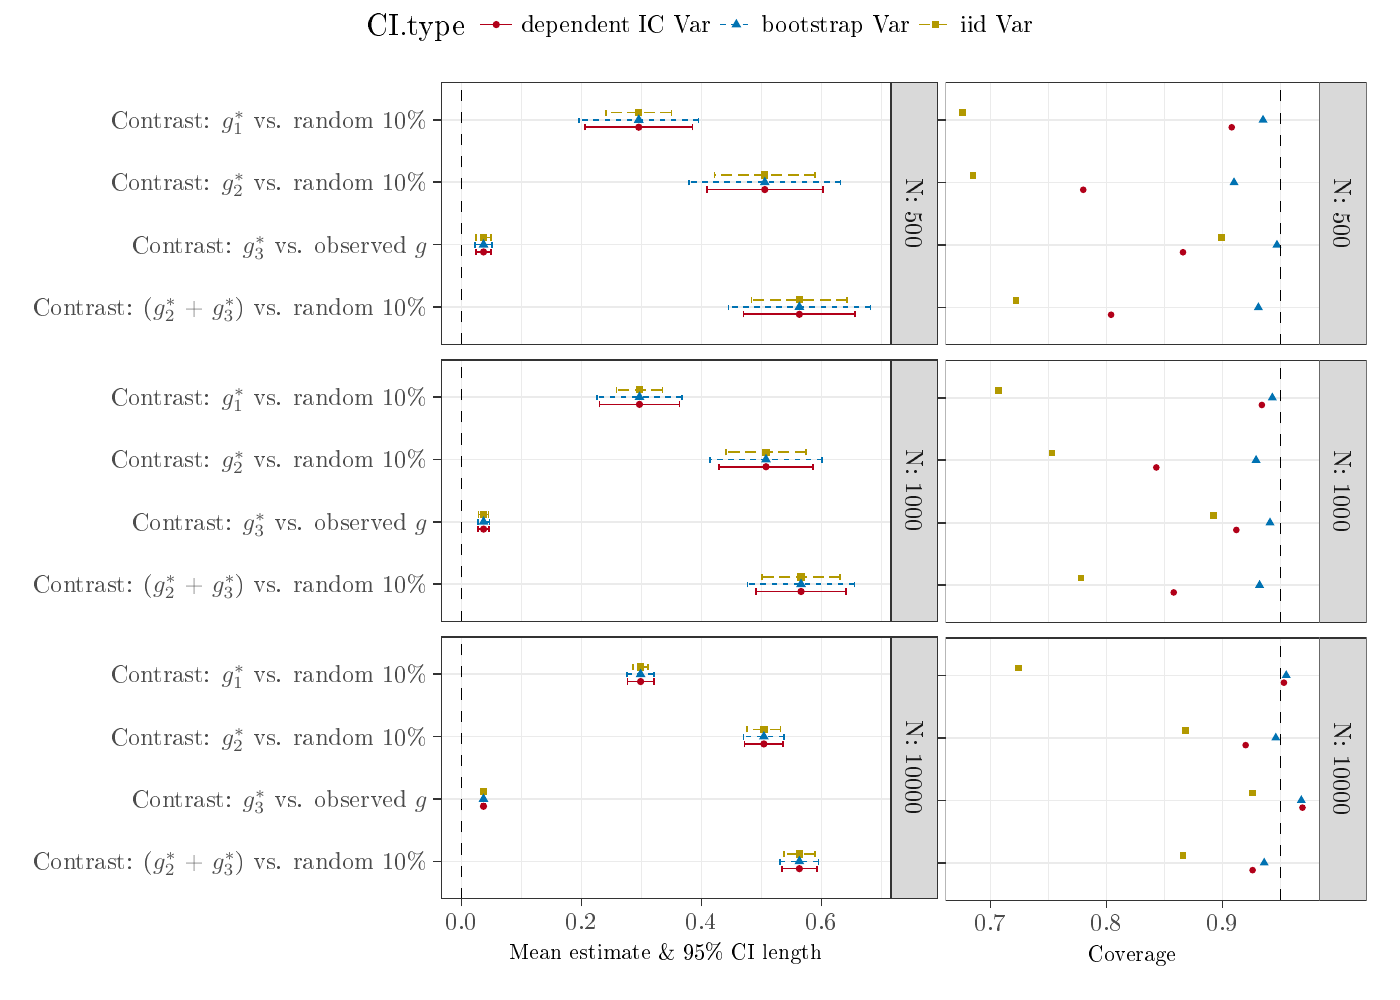 % Created by tikzDevice version 0.10.1 on 2017-02-12 16:05:39
% !TEX encoding = UTF-8 Unicode
\documentclass[english]{article}
\nonstopmode

\usepackage{tikz}

\usepackage[active,tightpage,psfixbb]{preview}

\PreviewEnvironment{pgfpicture}

\setlength\PreviewBorder{0pt}

\newcommand{\SweaveOpts}[1]{}  % do not interfere with LaTeX
\newcommand{\SweaveInput}[1]{} % because they are not real TeX commands
\newcommand{\Sexpr}[1]{}       % will only be parsed by R

 % \documentclass[a4paper]{article}
\usepackage[T1]{fontenc}
\usepackage[latin9]{inputenc} % \usepackage[utf8]{inputenc}
\usepackage{geometry}
% \geometry{verbose,tmargin=2cm,bmargin=2cm,lmargin=3cm,rmargin=3cm}
\usepackage{amsthm, amsmath,amssymb} % ,amsfonts
\usepackage{setspace}
\usepackage{esint}
\usepackage[authoryear]{natbib}
\onehalfspacing

\makeatletter
\usepackage{authblk}
\usepackage[multiple]{footmisc}
\usepackage{pdflscape}
\usepackage{booktabs}

% \usepackage{jheppub}
%%\usepackage[round]{natbib}
\usepackage[colorlinks=true,urlcolor=blue]{hyperref}
\usepackage{graphicx}
\usepackage{pdflscape}
\usepackage{color}
\usepackage{float}

\definecolor{blue}{rgb}{.2,.2,.7}
\definecolor{red}{rgb}{.7,.2,.2}
\definecolor{green}{rgb}{0,.6,.3}
\definecolor{gray}{rgb}{0.45,0.45,0.45}
\newcommand{\btext}[1]{\textcolor{blue}{#1}}
\newcommand{\rtext}[1]{\textcolor{red}{#1}}
\newcommand{\gtext}[1]{\textcolor{green}{#1}}
\newcommand{\wtext}[1]{\textcolor{white}{#1}}
\newcommand{\old}[1]{\textcolor{gray}{#1}}
\definecolor{gray90}{RGB}{229,229,229}
\definecolor{gray77}{RGB}{196,196,196}
\definecolor{gray60}{RGB}{153,153,153}

\renewcommand{\thefootnote}{\alph{footnote}}
%%\newcommand{\acronym}[1]{\textsc{#1}}
%%\newcommand{\class}[1]{\mbox{\textsf{#1}}}
\newcommand{\code}[1]{\mbox{\texttt{#1}}}
\newcommand{\pkg}[1]{{\normalfont\fontseries{b}\selectfont #1}}
\newcommand{\proglang}[1]{\textsf{#1}}

\newcommand\XOR{\mathbin{\char`\^}}
\newcommand\independent{\protect\mathpalette{\protect\independenT}{\perp}}
\def\independenT#1#2{\mathrel{\rlap{$#1#2$}\mkern2mu{#1#2}}}

\theoremstyle{plain}
\newtheorem*{thm*}{\protect\theoremname}
\theoremstyle{plain}
\newtheorem*{lem*}{\protect\lemmaname}

\makeatother
\usepackage{babel}
\providecommand{\lemmaname}{Lemma}
\providecommand{\theoremname}{Theorem}


%\VignetteEngine{knitr::knitr}
%\VignetteIndexEntry{Introduction}



\begin{document}

\begin{tikzpicture}[x=1pt,y=1pt]
\definecolor{fillColor}{RGB}{255,255,255}
\path[use as bounding box,fill=fillColor,fill opacity=0.00] (0,0) rectangle (505.89,361.35);
\begin{scope}
\path[clip] (  0.00,  0.00) rectangle (505.89,361.35);
\definecolor{fillColor}{RGB}{255,255,255}

\path[fill=fillColor] (126.74,339.55) rectangle (379.15,365.38);
\end{scope}
\begin{scope}
\path[clip] (  0.00,  0.00) rectangle (505.89,361.35);
\definecolor{drawColor}{RGB}{0,0,0}

\node[text=drawColor,anchor=base west,inner sep=0pt, outer sep=0pt, scale=  1.10] at (132.43,348.68) {CI.type};
\end{scope}
\begin{scope}
\path[clip] (  0.00,  0.00) rectangle (505.89,361.35);
\definecolor{fillColor}{RGB}{255,255,255}

\path[fill=fillColor] (172.09,345.24) rectangle (186.54,359.69);
\end{scope}
\begin{scope}
\path[clip] (  0.00,  0.00) rectangle (505.89,361.35);
\definecolor{fillColor}{RGB}{178,0,25}

\path[fill=fillColor] (179.32,352.46) circle (  1.32);
\end{scope}
\begin{scope}
\path[clip] (  0.00,  0.00) rectangle (505.89,361.35);
\definecolor{drawColor}{RGB}{178,0,25}

\path[draw=drawColor,line width= 0.6pt,line join=round] (173.53,352.46) -- (185.10,352.46);
\end{scope}
\begin{scope}
\path[clip] (  0.00,  0.00) rectangle (505.89,361.35);
\definecolor{fillColor}{RGB}{255,255,255}

\path[fill=fillColor] (258.85,345.24) rectangle (273.31,359.69);
\end{scope}
\begin{scope}
\path[clip] (  0.00,  0.00) rectangle (505.89,361.35);
\definecolor{fillColor}{RGB}{0,114,178}

\path[fill=fillColor] (266.08,354.52) --
	(267.86,351.44) --
	(264.30,351.44) --
	cycle;
\end{scope}
\begin{scope}
\path[clip] (  0.00,  0.00) rectangle (505.89,361.35);
\definecolor{drawColor}{RGB}{0,114,178}

\path[draw=drawColor,line width= 0.6pt,dash pattern=on 2pt off 2pt ,line join=round] (260.30,352.46) -- (271.86,352.46);
\end{scope}
\begin{scope}
\path[clip] (  0.00,  0.00) rectangle (505.89,361.35);
\definecolor{fillColor}{RGB}{255,255,255}

\path[fill=fillColor] (330.78,345.24) rectangle (345.24,359.69);
\end{scope}
\begin{scope}
\path[clip] (  0.00,  0.00) rectangle (505.89,361.35);
\definecolor{fillColor}{RGB}{178,153,0}

\path[fill=fillColor] (336.69,351.14) --
	(339.33,351.14) --
	(339.33,353.78) --
	(336.69,353.78) --
	cycle;
\end{scope}
\begin{scope}
\path[clip] (  0.00,  0.00) rectangle (505.89,361.35);
\definecolor{drawColor}{RGB}{178,153,0}

\path[draw=drawColor,line width= 0.6pt,dash pattern=on 4pt off 2pt ,line join=round] (332.23,352.46) -- (343.79,352.46);
\end{scope}
\begin{scope}
\path[clip] (  0.00,  0.00) rectangle (505.89,361.35);
\definecolor{drawColor}{RGB}{0,0,0}

\node[text=drawColor,anchor=base west,inner sep=0pt, outer sep=0pt, scale=  0.88] at (188.35,349.43) {dependent IC Var};
\end{scope}
\begin{scope}
\path[clip] (  0.00,  0.00) rectangle (505.89,361.35);
\definecolor{drawColor}{RGB}{0,0,0}

\node[text=drawColor,anchor=base west,inner sep=0pt, outer sep=0pt, scale=  0.88] at (275.11,349.43) {bootstrap Var};
\end{scope}
\begin{scope}
\path[clip] (  0.00,  0.00) rectangle (505.89,361.35);
\definecolor{drawColor}{RGB}{0,0,0}

\node[text=drawColor,anchor=base west,inner sep=0pt, outer sep=0pt, scale=  0.88] at (347.04,349.43) {iid Var};
\end{scope}
\begin{scope}
\path[clip] (  0.00,  0.00) rectangle (338.95,343.58);
\definecolor{drawColor}{RGB}{255,255,255}
\definecolor{fillColor}{RGB}{255,255,255}

\path[draw=drawColor,line width= 0.6pt,line join=round,line cap=round,fill=fillColor] (  0.00,  0.00) rectangle (338.95,343.58);
\end{scope}
\begin{scope}
\path[clip] (159.38,236.88) rectangle (321.89,331.53);
\definecolor{fillColor}{RGB}{255,255,255}

\path[fill=fillColor] (159.38,236.88) rectangle (321.89,331.53);
\definecolor{drawColor}{gray}{0.92}

\path[draw=drawColor,line width= 0.3pt,line join=round] (188.45,236.88) --
	(188.45,331.53);

\path[draw=drawColor,line width= 0.3pt,line join=round] (231.81,236.88) --
	(231.81,331.53);

\path[draw=drawColor,line width= 0.3pt,line join=round] (275.17,236.88) --
	(275.17,331.53);

\path[draw=drawColor,line width= 0.3pt,line join=round] (318.53,236.88) --
	(318.53,331.53);

\path[draw=drawColor,line width= 0.6pt,line join=round] (159.38,250.40) --
	(321.89,250.40);

\path[draw=drawColor,line width= 0.6pt,line join=round] (159.38,272.94) --
	(321.89,272.94);

\path[draw=drawColor,line width= 0.6pt,line join=round] (159.38,295.47) --
	(321.89,295.47);

\path[draw=drawColor,line width= 0.6pt,line join=round] (159.38,318.01) --
	(321.89,318.01);

\path[draw=drawColor,line width= 0.6pt,line join=round] (166.77,236.88) --
	(166.77,331.53);

\path[draw=drawColor,line width= 0.6pt,line join=round] (210.13,236.88) --
	(210.13,331.53);

\path[draw=drawColor,line width= 0.6pt,line join=round] (253.49,236.88) --
	(253.49,331.53);

\path[draw=drawColor,line width= 0.6pt,line join=round] (296.85,236.88) --
	(296.85,331.53);
\definecolor{fillColor}{RGB}{178,153,0}

\path[fill=fillColor] (287.53,251.71) --
	(290.16,251.71) --
	(290.16,254.35) --
	(287.53,254.35) --
	cycle;
\definecolor{fillColor}{RGB}{0,114,178}

\path[fill=fillColor] (288.85,252.45) --
	(290.62,249.37) --
	(287.07,249.37) --
	cycle;
\definecolor{fillColor}{RGB}{178,0,25}

\path[fill=fillColor] (288.85,247.77) circle (  1.32);
\definecolor{fillColor}{RGB}{178,153,0}

\path[fill=fillColor] (173.41,274.25) --
	(176.05,274.25) --
	(176.05,276.89) --
	(173.41,276.89) --
	cycle;
\definecolor{fillColor}{RGB}{0,114,178}

\path[fill=fillColor] (174.73,274.99) --
	(176.51,271.91) --
	(172.95,271.91) --
	cycle;
\definecolor{fillColor}{RGB}{178,0,25}

\path[fill=fillColor] (174.73,270.31) circle (  1.32);
\definecolor{fillColor}{RGB}{178,153,0}

\path[fill=fillColor] (275.04,296.78) --
	(277.67,296.78) --
	(277.67,299.42) --
	(275.04,299.42) --
	cycle;
\definecolor{fillColor}{RGB}{0,114,178}

\path[fill=fillColor] (276.35,297.53) --
	(278.13,294.45) --
	(274.58,294.45) --
	cycle;
\definecolor{fillColor}{RGB}{178,0,25}

\path[fill=fillColor] (276.35,292.84) circle (  1.32);
\definecolor{fillColor}{RGB}{178,153,0}

\path[fill=fillColor] (229.48,319.32) --
	(232.12,319.32) --
	(232.12,321.96) --
	(229.48,321.96) --
	cycle;
\definecolor{fillColor}{RGB}{0,114,178}

\path[fill=fillColor] (230.80,320.06) --
	(232.58,316.99) --
	(229.02,316.99) --
	cycle;
\definecolor{fillColor}{RGB}{178,0,25}

\path[fill=fillColor] (230.80,315.38) circle (  1.32);
\definecolor{drawColor}{RGB}{178,153,0}

\path[draw=drawColor,line width= 0.6pt,dash pattern=on 4pt off 2pt ,line join=round] (306.13,251.90) --
	(306.13,254.16);

\path[draw=drawColor,line width= 0.6pt,dash pattern=on 4pt off 2pt ,line join=round] (306.13,253.03) --
	(271.56,253.03);

\path[draw=drawColor,line width= 0.6pt,dash pattern=on 4pt off 2pt ,line join=round] (271.56,251.90) --
	(271.56,254.16);
\definecolor{drawColor}{RGB}{0,114,178}

\path[draw=drawColor,line width= 0.6pt,dash pattern=on 2pt off 2pt ,line join=round] (314.50,249.27) --
	(314.50,251.53);

\path[draw=drawColor,line width= 0.6pt,dash pattern=on 2pt off 2pt ,line join=round] (314.50,250.40) --
	(263.19,250.40);

\path[draw=drawColor,line width= 0.6pt,dash pattern=on 2pt off 2pt ,line join=round] (263.19,249.27) --
	(263.19,251.53);
\definecolor{drawColor}{RGB}{178,0,25}

\path[draw=drawColor,line width= 0.6pt,line join=round] (309.05,246.64) --
	(309.05,248.90);

\path[draw=drawColor,line width= 0.6pt,line join=round] (309.05,247.77) --
	(268.64,247.77);

\path[draw=drawColor,line width= 0.6pt,line join=round] (268.64,246.64) --
	(268.64,248.90);
\definecolor{drawColor}{RGB}{178,153,0}

\path[draw=drawColor,line width= 0.6pt,dash pattern=on 4pt off 2pt ,line join=round] (177.36,274.44) --
	(177.36,276.69);

\path[draw=drawColor,line width= 0.6pt,dash pattern=on 4pt off 2pt ,line join=round] (177.36,275.57) --
	(172.11,275.57);

\path[draw=drawColor,line width= 0.6pt,dash pattern=on 4pt off 2pt ,line join=round] (172.11,274.44) --
	(172.11,276.69);
\definecolor{drawColor}{RGB}{0,114,178}

\path[draw=drawColor,line width= 0.6pt,dash pattern=on 2pt off 2pt ,line join=round] (177.78,271.81) --
	(177.78,274.06);

\path[draw=drawColor,line width= 0.6pt,dash pattern=on 2pt off 2pt ,line join=round] (177.78,272.94) --
	(171.68,272.94);

\path[draw=drawColor,line width= 0.6pt,dash pattern=on 2pt off 2pt ,line join=round] (171.68,271.81) --
	(171.68,274.06);
\definecolor{drawColor}{RGB}{178,0,25}

\path[draw=drawColor,line width= 0.6pt,line join=round] (177.42,269.18) --
	(177.42,271.43);

\path[draw=drawColor,line width= 0.6pt,line join=round] (177.42,270.31) --
	(172.05,270.31);

\path[draw=drawColor,line width= 0.6pt,line join=round] (172.05,269.18) --
	(172.05,271.43);
\definecolor{drawColor}{RGB}{178,153,0}

\path[draw=drawColor,line width= 0.6pt,dash pattern=on 4pt off 2pt ,line join=round] (294.57,296.98) --
	(294.57,299.23);

\path[draw=drawColor,line width= 0.6pt,dash pattern=on 4pt off 2pt ,line join=round] (294.57,298.10) --
	(258.14,298.10);

\path[draw=drawColor,line width= 0.6pt,dash pattern=on 4pt off 2pt ,line join=round] (258.14,296.98) --
	(258.14,299.23);
\definecolor{drawColor}{RGB}{0,114,178}

\path[draw=drawColor,line width= 0.6pt,dash pattern=on 2pt off 2pt ,line join=round] (303.77,294.35) --
	(303.77,296.60);

\path[draw=drawColor,line width= 0.6pt,dash pattern=on 2pt off 2pt ,line join=round] (303.77,295.47) --
	(248.94,295.47);

\path[draw=drawColor,line width= 0.6pt,dash pattern=on 2pt off 2pt ,line join=round] (248.94,294.35) --
	(248.94,296.60);
\definecolor{drawColor}{RGB}{178,0,25}

\path[draw=drawColor,line width= 0.6pt,line join=round] (297.29,291.72) --
	(297.29,293.97);

\path[draw=drawColor,line width= 0.6pt,line join=round] (297.29,292.84) --
	(255.41,292.84);

\path[draw=drawColor,line width= 0.6pt,line join=round] (255.41,291.72) --
	(255.41,293.97);
\definecolor{drawColor}{RGB}{178,153,0}

\path[draw=drawColor,line width= 0.6pt,dash pattern=on 4pt off 2pt ,line join=round] (242.63,319.51) --
	(242.63,321.77);

\path[draw=drawColor,line width= 0.6pt,dash pattern=on 4pt off 2pt ,line join=round] (242.63,320.64) --
	(218.98,320.64);

\path[draw=drawColor,line width= 0.6pt,dash pattern=on 4pt off 2pt ,line join=round] (218.98,319.51) --
	(218.98,321.77);
\definecolor{drawColor}{RGB}{0,114,178}

\path[draw=drawColor,line width= 0.6pt,dash pattern=on 2pt off 2pt ,line join=round] (252.45,316.88) --
	(252.45,319.14);

\path[draw=drawColor,line width= 0.6pt,dash pattern=on 2pt off 2pt ,line join=round] (252.45,318.01) --
	(209.15,318.01);

\path[draw=drawColor,line width= 0.6pt,dash pattern=on 2pt off 2pt ,line join=round] (209.15,316.88) --
	(209.15,319.14);
\definecolor{drawColor}{RGB}{178,0,25}

\path[draw=drawColor,line width= 0.6pt,line join=round] (250.26,314.26) --
	(250.26,316.51);

\path[draw=drawColor,line width= 0.6pt,line join=round] (250.26,315.38) --
	(211.34,315.38);

\path[draw=drawColor,line width= 0.6pt,line join=round] (211.34,314.26) --
	(211.34,316.51);
\definecolor{drawColor}{RGB}{0,0,0}

\path[draw=drawColor,line width= 0.6pt,dash pattern=on 4pt off 4pt ,line join=round] (166.77,236.88) -- (166.77,331.53);
\definecolor{drawColor}{gray}{0.20}

\path[draw=drawColor,line width= 0.6pt,line join=round,line cap=round] (159.38,236.88) rectangle (321.89,331.53);
\end{scope}
\begin{scope}
\path[clip] (159.38,136.72) rectangle (321.89,231.38);
\definecolor{fillColor}{RGB}{255,255,255}

\path[fill=fillColor] (159.38,136.72) rectangle (321.89,231.38);
\definecolor{drawColor}{gray}{0.92}

\path[draw=drawColor,line width= 0.3pt,line join=round] (188.45,136.72) --
	(188.45,231.38);

\path[draw=drawColor,line width= 0.3pt,line join=round] (231.81,136.72) --
	(231.81,231.38);

\path[draw=drawColor,line width= 0.3pt,line join=round] (275.17,136.72) --
	(275.17,231.38);

\path[draw=drawColor,line width= 0.3pt,line join=round] (318.53,136.72) --
	(318.53,231.38);

\path[draw=drawColor,line width= 0.6pt,line join=round] (159.38,150.24) --
	(321.89,150.24);

\path[draw=drawColor,line width= 0.6pt,line join=round] (159.38,172.78) --
	(321.89,172.78);

\path[draw=drawColor,line width= 0.6pt,line join=round] (159.38,195.32) --
	(321.89,195.32);

\path[draw=drawColor,line width= 0.6pt,line join=round] (159.38,217.86) --
	(321.89,217.86);

\path[draw=drawColor,line width= 0.6pt,line join=round] (166.77,136.72) --
	(166.77,231.38);

\path[draw=drawColor,line width= 0.6pt,line join=round] (210.13,136.72) --
	(210.13,231.38);

\path[draw=drawColor,line width= 0.6pt,line join=round] (253.49,136.72) --
	(253.49,231.38);

\path[draw=drawColor,line width= 0.6pt,line join=round] (296.85,136.72) --
	(296.85,231.38);
\definecolor{fillColor}{RGB}{178,153,0}

\path[fill=fillColor] (288.14,151.55) --
	(290.78,151.55) --
	(290.78,154.19) --
	(288.14,154.19) --
	cycle;
\definecolor{fillColor}{RGB}{0,114,178}

\path[fill=fillColor] (289.46,152.30) --
	(291.23,149.22) --
	(287.68,149.22) --
	cycle;
\definecolor{fillColor}{RGB}{178,0,25}

\path[fill=fillColor] (289.46,147.61) circle (  1.32);
\definecolor{fillColor}{RGB}{178,153,0}

\path[fill=fillColor] (173.42,174.09) --
	(176.06,174.09) --
	(176.06,176.73) --
	(173.42,176.73) --
	cycle;
\definecolor{fillColor}{RGB}{0,114,178}

\path[fill=fillColor] (174.74,174.83) --
	(176.51,171.75) --
	(172.96,171.75) --
	cycle;
\definecolor{fillColor}{RGB}{178,0,25}

\path[fill=fillColor] (174.74,170.15) circle (  1.32);
\definecolor{fillColor}{RGB}{178,153,0}

\path[fill=fillColor] (275.47,196.63) --
	(278.11,196.63) --
	(278.11,199.27) --
	(275.47,199.27) --
	cycle;
\definecolor{fillColor}{RGB}{0,114,178}

\path[fill=fillColor] (276.79,197.37) --
	(278.56,194.29) --
	(275.01,194.29) --
	cycle;
\definecolor{fillColor}{RGB}{178,0,25}

\path[fill=fillColor] (276.79,192.69) circle (  1.32);
\definecolor{fillColor}{RGB}{178,153,0}

\path[fill=fillColor] (229.75,219.16) --
	(232.39,219.16) --
	(232.39,221.80) --
	(229.75,221.80) --
	cycle;
\definecolor{fillColor}{RGB}{0,114,178}

\path[fill=fillColor] (231.07,219.91) --
	(232.85,216.83) --
	(229.30,216.83) --
	cycle;
\definecolor{fillColor}{RGB}{178,0,25}

\path[fill=fillColor] (231.07,215.23) circle (  1.32);
\definecolor{drawColor}{RGB}{178,153,0}

\path[draw=drawColor,line width= 0.6pt,dash pattern=on 4pt off 2pt ,line join=round] (303.63,151.75) --
	(303.63,154.00);

\path[draw=drawColor,line width= 0.6pt,dash pattern=on 4pt off 2pt ,line join=round] (303.63,152.87) --
	(275.28,152.87);

\path[draw=drawColor,line width= 0.6pt,dash pattern=on 4pt off 2pt ,line join=round] (275.28,151.75) --
	(275.28,154.00);
\definecolor{drawColor}{RGB}{0,114,178}

\path[draw=drawColor,line width= 0.6pt,dash pattern=on 2pt off 2pt ,line join=round] (308.78,149.12) --
	(308.78,151.37);

\path[draw=drawColor,line width= 0.6pt,dash pattern=on 2pt off 2pt ,line join=round] (308.78,150.24) --
	(270.13,150.24);

\path[draw=drawColor,line width= 0.6pt,dash pattern=on 2pt off 2pt ,line join=round] (270.13,149.12) --
	(270.13,151.37);
\definecolor{drawColor}{RGB}{178,0,25}

\path[draw=drawColor,line width= 0.6pt,line join=round] (305.76,146.49) --
	(305.76,148.74);

\path[draw=drawColor,line width= 0.6pt,line join=round] (305.76,147.61) --
	(273.15,147.61);

\path[draw=drawColor,line width= 0.6pt,line join=round] (273.15,146.49) --
	(273.15,148.74);
\definecolor{drawColor}{RGB}{178,153,0}

\path[draw=drawColor,line width= 0.6pt,dash pattern=on 4pt off 2pt ,line join=round] (176.52,174.28) --
	(176.52,176.54);

\path[draw=drawColor,line width= 0.6pt,dash pattern=on 4pt off 2pt ,line join=round] (176.52,175.41) --
	(172.95,175.41);

\path[draw=drawColor,line width= 0.6pt,dash pattern=on 4pt off 2pt ,line join=round] (172.95,174.28) --
	(172.95,176.54);
\definecolor{drawColor}{RGB}{0,114,178}

\path[draw=drawColor,line width= 0.6pt,dash pattern=on 2pt off 2pt ,line join=round] (176.86,171.65) --
	(176.86,173.91);

\path[draw=drawColor,line width= 0.6pt,dash pattern=on 2pt off 2pt ,line join=round] (176.86,172.78) --
	(172.61,172.78);

\path[draw=drawColor,line width= 0.6pt,dash pattern=on 2pt off 2pt ,line join=round] (172.61,171.65) --
	(172.61,173.91);
\definecolor{drawColor}{RGB}{178,0,25}

\path[draw=drawColor,line width= 0.6pt,line join=round] (176.72,169.02) --
	(176.72,171.28);

\path[draw=drawColor,line width= 0.6pt,line join=round] (176.72,170.15) --
	(172.75,170.15);

\path[draw=drawColor,line width= 0.6pt,line join=round] (172.75,169.02) --
	(172.75,171.28);
\definecolor{drawColor}{RGB}{178,153,0}

\path[draw=drawColor,line width= 0.6pt,dash pattern=on 4pt off 2pt ,line join=round] (291.22,196.82) --
	(291.22,199.07);

\path[draw=drawColor,line width= 0.6pt,dash pattern=on 4pt off 2pt ,line join=round] (291.22,197.95) --
	(262.35,197.95);

\path[draw=drawColor,line width= 0.6pt,dash pattern=on 4pt off 2pt ,line join=round] (262.35,196.82) --
	(262.35,199.07);
\definecolor{drawColor}{RGB}{0,114,178}

\path[draw=drawColor,line width= 0.6pt,dash pattern=on 2pt off 2pt ,line join=round] (297.12,194.19) --
	(297.12,196.44);

\path[draw=drawColor,line width= 0.6pt,dash pattern=on 2pt off 2pt ,line join=round] (297.12,195.32) --
	(256.46,195.32);

\path[draw=drawColor,line width= 0.6pt,dash pattern=on 2pt off 2pt ,line join=round] (256.46,194.19) --
	(256.46,196.44);
\definecolor{drawColor}{RGB}{178,0,25}

\path[draw=drawColor,line width= 0.6pt,line join=round] (293.86,191.56) --
	(293.86,193.82);

\path[draw=drawColor,line width= 0.6pt,line join=round] (293.86,192.69) --
	(259.71,192.69);

\path[draw=drawColor,line width= 0.6pt,line join=round] (259.71,191.56) --
	(259.71,193.82);
\definecolor{drawColor}{RGB}{178,153,0}

\path[draw=drawColor,line width= 0.6pt,dash pattern=on 4pt off 2pt ,line join=round] (239.41,219.36) --
	(239.41,221.61);

\path[draw=drawColor,line width= 0.6pt,dash pattern=on 4pt off 2pt ,line join=round] (239.41,220.48) --
	(222.73,220.48);

\path[draw=drawColor,line width= 0.6pt,dash pattern=on 4pt off 2pt ,line join=round] (222.73,219.36) --
	(222.73,221.61);
\definecolor{drawColor}{RGB}{0,114,178}

\path[draw=drawColor,line width= 0.6pt,dash pattern=on 2pt off 2pt ,line join=round] (246.38,216.73) --
	(246.38,218.98);

\path[draw=drawColor,line width= 0.6pt,dash pattern=on 2pt off 2pt ,line join=round] (246.38,217.86) --
	(215.77,217.86);

\path[draw=drawColor,line width= 0.6pt,dash pattern=on 2pt off 2pt ,line join=round] (215.77,216.73) --
	(215.77,218.98);
\definecolor{drawColor}{RGB}{178,0,25}

\path[draw=drawColor,line width= 0.6pt,line join=round] (245.51,214.10) --
	(245.51,216.35);

\path[draw=drawColor,line width= 0.6pt,line join=round] (245.51,215.23) --
	(216.64,215.23);

\path[draw=drawColor,line width= 0.6pt,line join=round] (216.64,214.10) --
	(216.64,216.35);
\definecolor{drawColor}{RGB}{0,0,0}

\path[draw=drawColor,line width= 0.6pt,dash pattern=on 4pt off 4pt ,line join=round] (166.77,136.72) -- (166.77,231.38);
\definecolor{drawColor}{gray}{0.20}

\path[draw=drawColor,line width= 0.6pt,line join=round,line cap=round] (159.38,136.72) rectangle (321.89,231.38);
\end{scope}
\begin{scope}
\path[clip] (159.38, 36.56) rectangle (321.89,131.22);
\definecolor{fillColor}{RGB}{255,255,255}

\path[fill=fillColor] (159.38, 36.56) rectangle (321.89,131.22);
\definecolor{drawColor}{gray}{0.92}

\path[draw=drawColor,line width= 0.3pt,line join=round] (188.45, 36.56) --
	(188.45,131.22);

\path[draw=drawColor,line width= 0.3pt,line join=round] (231.81, 36.56) --
	(231.81,131.22);

\path[draw=drawColor,line width= 0.3pt,line join=round] (275.17, 36.56) --
	(275.17,131.22);

\path[draw=drawColor,line width= 0.3pt,line join=round] (318.53, 36.56) --
	(318.53,131.22);

\path[draw=drawColor,line width= 0.6pt,line join=round] (159.38, 50.09) --
	(321.89, 50.09);

\path[draw=drawColor,line width= 0.6pt,line join=round] (159.38, 72.62) --
	(321.89, 72.62);

\path[draw=drawColor,line width= 0.6pt,line join=round] (159.38, 95.16) --
	(321.89, 95.16);

\path[draw=drawColor,line width= 0.6pt,line join=round] (159.38,117.70) --
	(321.89,117.70);

\path[draw=drawColor,line width= 0.6pt,line join=round] (166.77, 36.56) --
	(166.77,131.22);

\path[draw=drawColor,line width= 0.6pt,line join=round] (210.13, 36.56) --
	(210.13,131.22);

\path[draw=drawColor,line width= 0.6pt,line join=round] (253.49, 36.56) --
	(253.49,131.22);

\path[draw=drawColor,line width= 0.6pt,line join=round] (296.85, 36.56) --
	(296.85,131.22);
\definecolor{fillColor}{RGB}{178,153,0}

\path[fill=fillColor] (287.53, 51.40) --
	(290.17, 51.40) --
	(290.17, 54.04) --
	(287.53, 54.04) --
	cycle;
\definecolor{fillColor}{RGB}{0,114,178}

\path[fill=fillColor] (288.85, 52.14) --
	(290.63, 49.06) --
	(287.08, 49.06) --
	cycle;
\definecolor{fillColor}{RGB}{178,0,25}

\path[fill=fillColor] (288.85, 47.46) circle (  1.32);
\definecolor{fillColor}{RGB}{178,153,0}

\path[fill=fillColor] (173.39, 73.93) --
	(176.03, 73.93) --
	(176.03, 76.57) --
	(173.39, 76.57) --
	cycle;
\definecolor{fillColor}{RGB}{0,114,178}

\path[fill=fillColor] (174.71, 74.68) --
	(176.49, 71.60) --
	(172.93, 71.60) --
	cycle;
\definecolor{fillColor}{RGB}{178,0,25}

\path[fill=fillColor] (174.71, 70.00) circle (  1.32);
\definecolor{fillColor}{RGB}{178,153,0}

\path[fill=fillColor] (274.70, 96.47) --
	(277.34, 96.47) --
	(277.34, 99.11) --
	(274.70, 99.11) --
	cycle;
\definecolor{fillColor}{RGB}{0,114,178}

\path[fill=fillColor] (276.02, 97.21) --
	(277.80, 94.14) --
	(274.24, 94.14) --
	cycle;
\definecolor{fillColor}{RGB}{178,0,25}

\path[fill=fillColor] (276.02, 92.53) circle (  1.32);
\definecolor{fillColor}{RGB}{178,153,0}

\path[fill=fillColor] (230.16,119.01) --
	(232.80,119.01) --
	(232.80,121.65) --
	(230.16,121.65) --
	cycle;
\definecolor{fillColor}{RGB}{0,114,178}

\path[fill=fillColor] (231.48,119.75) --
	(233.25,116.67) --
	(229.70,116.67) --
	cycle;
\definecolor{fillColor}{RGB}{178,0,25}

\path[fill=fillColor] (231.48,115.07) circle (  1.32);
\definecolor{drawColor}{RGB}{178,153,0}

\path[draw=drawColor,line width= 0.6pt,dash pattern=on 4pt off 2pt ,line join=round] (294.46, 51.59) --
	(294.46, 53.84);

\path[draw=drawColor,line width= 0.6pt,dash pattern=on 4pt off 2pt ,line join=round] (294.46, 52.72) --
	(283.25, 52.72);

\path[draw=drawColor,line width= 0.6pt,dash pattern=on 4pt off 2pt ,line join=round] (283.25, 51.59) --
	(283.25, 53.84);
\definecolor{drawColor}{RGB}{0,114,178}

\path[draw=drawColor,line width= 0.6pt,dash pattern=on 2pt off 2pt ,line join=round] (295.74, 48.96) --
	(295.74, 51.21);

\path[draw=drawColor,line width= 0.6pt,dash pattern=on 2pt off 2pt ,line join=round] (295.74, 50.09) --
	(281.96, 50.09);

\path[draw=drawColor,line width= 0.6pt,dash pattern=on 2pt off 2pt ,line join=round] (281.96, 48.96) --
	(281.96, 51.21);
\definecolor{drawColor}{RGB}{178,0,25}

\path[draw=drawColor,line width= 0.6pt,line join=round] (295.23, 46.33) --
	(295.23, 48.58);

\path[draw=drawColor,line width= 0.6pt,line join=round] (295.23, 47.46) --
	(282.48, 47.46);

\path[draw=drawColor,line width= 0.6pt,line join=round] (282.48, 46.33) --
	(282.48, 48.58);
\definecolor{drawColor}{RGB}{178,153,0}

\path[draw=drawColor,line width= 0.6pt,dash pattern=on 4pt off 2pt ,line join=round] (175.25, 74.13) --
	(175.25, 76.38);

\path[draw=drawColor,line width= 0.6pt,dash pattern=on 4pt off 2pt ,line join=round] (175.25, 75.25) --
	(174.16, 75.25);

\path[draw=drawColor,line width= 0.6pt,dash pattern=on 4pt off 2pt ,line join=round] (174.16, 74.13) --
	(174.16, 76.38);
\definecolor{drawColor}{RGB}{0,114,178}

\path[draw=drawColor,line width= 0.6pt,dash pattern=on 2pt off 2pt ,line join=round] (175.36, 71.50) --
	(175.36, 73.75);

\path[draw=drawColor,line width= 0.6pt,dash pattern=on 2pt off 2pt ,line join=round] (175.36, 72.62) --
	(174.06, 72.62);

\path[draw=drawColor,line width= 0.6pt,dash pattern=on 2pt off 2pt ,line join=round] (174.06, 71.50) --
	(174.06, 73.75);
\definecolor{drawColor}{RGB}{178,0,25}

\path[draw=drawColor,line width= 0.6pt,line join=round] (175.35, 68.87) --
	(175.35, 71.12);

\path[draw=drawColor,line width= 0.6pt,line join=round] (175.35, 70.00) --
	(174.07, 70.00);

\path[draw=drawColor,line width= 0.6pt,line join=round] (174.07, 68.87) --
	(174.07, 71.12);
\definecolor{drawColor}{RGB}{178,153,0}

\path[draw=drawColor,line width= 0.6pt,dash pattern=on 4pt off 2pt ,line join=round] (282.06, 96.66) --
	(282.06, 98.92);

\path[draw=drawColor,line width= 0.6pt,dash pattern=on 4pt off 2pt ,line join=round] (282.06, 97.79) --
	(269.98, 97.79);

\path[draw=drawColor,line width= 0.6pt,dash pattern=on 4pt off 2pt ,line join=round] (269.98, 96.66) --
	(269.98, 98.92);
\definecolor{drawColor}{RGB}{0,114,178}

\path[draw=drawColor,line width= 0.6pt,dash pattern=on 2pt off 2pt ,line join=round] (283.40, 94.03) --
	(283.40, 96.29);

\path[draw=drawColor,line width= 0.6pt,dash pattern=on 2pt off 2pt ,line join=round] (283.40, 95.16) --
	(268.65, 95.16);

\path[draw=drawColor,line width= 0.6pt,dash pattern=on 2pt off 2pt ,line join=round] (268.65, 94.03) --
	(268.65, 96.29);
\definecolor{drawColor}{RGB}{178,0,25}

\path[draw=drawColor,line width= 0.6pt,line join=round] (282.99, 91.41) --
	(282.99, 93.66);

\path[draw=drawColor,line width= 0.6pt,line join=round] (282.99, 92.53) --
	(269.05, 92.53);

\path[draw=drawColor,line width= 0.6pt,line join=round] (269.05, 91.41) --
	(269.05, 93.66);
\definecolor{drawColor}{RGB}{178,153,0}

\path[draw=drawColor,line width= 0.6pt,dash pattern=on 4pt off 2pt ,line join=round] (234.14,119.20) --
	(234.14,121.46);

\path[draw=drawColor,line width= 0.6pt,dash pattern=on 4pt off 2pt ,line join=round] (234.14,120.33) --
	(228.81,120.33);

\path[draw=drawColor,line width= 0.6pt,dash pattern=on 4pt off 2pt ,line join=round] (228.81,119.20) --
	(228.81,121.46);
\definecolor{drawColor}{RGB}{0,114,178}

\path[draw=drawColor,line width= 0.6pt,dash pattern=on 2pt off 2pt ,line join=round] (236.27,116.57) --
	(236.27,118.83);

\path[draw=drawColor,line width= 0.6pt,dash pattern=on 2pt off 2pt ,line join=round] (236.27,117.70) --
	(226.68,117.70);

\path[draw=drawColor,line width= 0.6pt,dash pattern=on 2pt off 2pt ,line join=round] (226.68,116.57) --
	(226.68,118.83);
\definecolor{drawColor}{RGB}{178,0,25}

\path[draw=drawColor,line width= 0.6pt,line join=round] (236.26,113.94) --
	(236.26,116.20);

\path[draw=drawColor,line width= 0.6pt,line join=round] (236.26,115.07) --
	(226.70,115.07);

\path[draw=drawColor,line width= 0.6pt,line join=round] (226.70,113.94) --
	(226.70,116.20);
\definecolor{drawColor}{RGB}{0,0,0}

\path[draw=drawColor,line width= 0.6pt,dash pattern=on 4pt off 4pt ,line join=round] (166.77, 36.56) -- (166.77,131.22);
\definecolor{drawColor}{gray}{0.20}

\path[draw=drawColor,line width= 0.6pt,line join=round,line cap=round] (159.38, 36.56) rectangle (321.89,131.22);
\end{scope}
\begin{scope}
\path[clip] (321.89,236.88) rectangle (338.95,331.53);
\definecolor{drawColor}{gray}{0.20}
\definecolor{fillColor}{gray}{0.85}

\path[draw=drawColor,line width= 0.6pt,line join=round,line cap=round,fill=fillColor] (321.89,236.88) rectangle (338.95,331.53);
\definecolor{drawColor}{gray}{0.10}

\node[text=drawColor,rotate=-90.00,anchor=base,inner sep=0pt, outer sep=0pt, scale=  0.88] at (327.39,284.21) {N: 500};
\end{scope}
\begin{scope}
\path[clip] (321.89,136.72) rectangle (338.95,231.38);
\definecolor{drawColor}{gray}{0.20}
\definecolor{fillColor}{gray}{0.85}

\path[draw=drawColor,line width= 0.6pt,line join=round,line cap=round,fill=fillColor] (321.89,136.72) rectangle (338.95,231.38);
\definecolor{drawColor}{gray}{0.10}

\node[text=drawColor,rotate=-90.00,anchor=base,inner sep=0pt, outer sep=0pt, scale=  0.88] at (327.39,184.05) {N: 1000};
\end{scope}
\begin{scope}
\path[clip] (321.89, 36.56) rectangle (338.95,131.22);
\definecolor{drawColor}{gray}{0.20}
\definecolor{fillColor}{gray}{0.85}

\path[draw=drawColor,line width= 0.6pt,line join=round,line cap=round,fill=fillColor] (321.89, 36.56) rectangle (338.95,131.22);
\definecolor{drawColor}{gray}{0.10}

\node[text=drawColor,rotate=-90.00,anchor=base,inner sep=0pt, outer sep=0pt, scale=  0.88] at (327.39, 83.89) {N: 10000};
\end{scope}
\begin{scope}
\path[clip] (  0.00,  0.00) rectangle (505.89,361.35);
\definecolor{drawColor}{gray}{0.20}

\path[draw=drawColor,line width= 0.6pt,line join=round] (166.77, 33.81) --
	(166.77, 36.56);

\path[draw=drawColor,line width= 0.6pt,line join=round] (210.13, 33.81) --
	(210.13, 36.56);

\path[draw=drawColor,line width= 0.6pt,line join=round] (253.49, 33.81) --
	(253.49, 36.56);

\path[draw=drawColor,line width= 0.6pt,line join=round] (296.85, 33.81) --
	(296.85, 36.56);
\end{scope}
\begin{scope}
\path[clip] (  0.00,  0.00) rectangle (505.89,361.35);
\definecolor{drawColor}{gray}{0.30}

\node[text=drawColor,anchor=base,inner sep=0pt, outer sep=0pt, scale=  0.88] at (166.77, 25.55) {0.0};

\node[text=drawColor,anchor=base,inner sep=0pt, outer sep=0pt, scale=  0.88] at (210.13, 25.55) {0.2};

\node[text=drawColor,anchor=base,inner sep=0pt, outer sep=0pt, scale=  0.88] at (253.49, 25.55) {0.4};

\node[text=drawColor,anchor=base,inner sep=0pt, outer sep=0pt, scale=  0.88] at (296.85, 25.55) {0.6};
\end{scope}
\begin{scope}
\path[clip] (  0.00,  0.00) rectangle (505.89,361.35);
\definecolor{drawColor}{gray}{0.30}

\node[text=drawColor,anchor=base east,inner sep=0pt, outer sep=0pt, scale=  0.88] at (154.43,247.37) {Contrast: ($g^*_2$ + $g^*_3$) vs. random 10\%};

\node[text=drawColor,anchor=base east,inner sep=0pt, outer sep=0pt, scale=  0.88] at (154.43,269.91) {Contrast: $g^*_3$ vs. observed $g$};

\node[text=drawColor,anchor=base east,inner sep=0pt, outer sep=0pt, scale=  0.88] at (154.43,292.44) {Contrast: $g^*_2$ vs. random 10\%};

\node[text=drawColor,anchor=base east,inner sep=0pt, outer sep=0pt, scale=  0.88] at (154.43,314.98) {Contrast: $g^*_1$ vs. random 10\%};
\end{scope}
\begin{scope}
\path[clip] (  0.00,  0.00) rectangle (505.89,361.35);
\definecolor{drawColor}{gray}{0.20}

\path[draw=drawColor,line width= 0.6pt,line join=round] (156.63,250.40) --
	(159.38,250.40);

\path[draw=drawColor,line width= 0.6pt,line join=round] (156.63,272.94) --
	(159.38,272.94);

\path[draw=drawColor,line width= 0.6pt,line join=round] (156.63,295.47) --
	(159.38,295.47);

\path[draw=drawColor,line width= 0.6pt,line join=round] (156.63,318.01) --
	(159.38,318.01);
\end{scope}
\begin{scope}
\path[clip] (  0.00,  0.00) rectangle (505.89,361.35);
\definecolor{drawColor}{gray}{0.30}

\node[text=drawColor,anchor=base east,inner sep=0pt, outer sep=0pt, scale=  0.88] at (154.43,147.21) {Contrast: ($g^*_2$ + $g^*_3$) vs. random 10\%};

\node[text=drawColor,anchor=base east,inner sep=0pt, outer sep=0pt, scale=  0.88] at (154.43,169.75) {Contrast: $g^*_3$ vs. observed $g$};

\node[text=drawColor,anchor=base east,inner sep=0pt, outer sep=0pt, scale=  0.88] at (154.43,192.29) {Contrast: $g^*_2$ vs. random 10\%};

\node[text=drawColor,anchor=base east,inner sep=0pt, outer sep=0pt, scale=  0.88] at (154.43,214.82) {Contrast: $g^*_1$ vs. random 10\%};
\end{scope}
\begin{scope}
\path[clip] (  0.00,  0.00) rectangle (505.89,361.35);
\definecolor{drawColor}{gray}{0.20}

\path[draw=drawColor,line width= 0.6pt,line join=round] (156.63,150.24) --
	(159.38,150.24);

\path[draw=drawColor,line width= 0.6pt,line join=round] (156.63,172.78) --
	(159.38,172.78);

\path[draw=drawColor,line width= 0.6pt,line join=round] (156.63,195.32) --
	(159.38,195.32);

\path[draw=drawColor,line width= 0.6pt,line join=round] (156.63,217.86) --
	(159.38,217.86);
\end{scope}
\begin{scope}
\path[clip] (  0.00,  0.00) rectangle (505.89,361.35);
\definecolor{drawColor}{gray}{0.30}

\node[text=drawColor,anchor=base east,inner sep=0pt, outer sep=0pt, scale=  0.88] at (154.43, 47.06) {Contrast: ($g^*_2$ + $g^*_3$) vs. random 10\%};

\node[text=drawColor,anchor=base east,inner sep=0pt, outer sep=0pt, scale=  0.88] at (154.43, 69.59) {Contrast: $g^*_3$ vs. observed $g$};

\node[text=drawColor,anchor=base east,inner sep=0pt, outer sep=0pt, scale=  0.88] at (154.43, 92.13) {Contrast: $g^*_2$ vs. random 10\%};

\node[text=drawColor,anchor=base east,inner sep=0pt, outer sep=0pt, scale=  0.88] at (154.43,114.67) {Contrast: $g^*_1$ vs. random 10\%};
\end{scope}
\begin{scope}
\path[clip] (  0.00,  0.00) rectangle (505.89,361.35);
\definecolor{drawColor}{gray}{0.20}

\path[draw=drawColor,line width= 0.6pt,line join=round] (156.63, 50.09) --
	(159.38, 50.09);

\path[draw=drawColor,line width= 0.6pt,line join=round] (156.63, 72.62) --
	(159.38, 72.62);

\path[draw=drawColor,line width= 0.6pt,line join=round] (156.63, 95.16) --
	(159.38, 95.16);

\path[draw=drawColor,line width= 0.6pt,line join=round] (156.63,117.70) --
	(159.38,117.70);
\end{scope}
\begin{scope}
\path[clip] (  0.00,  0.00) rectangle (505.89,361.35);
\definecolor{drawColor}{RGB}{0,0,0}

\node[text=drawColor,anchor=base,inner sep=0pt, outer sep=0pt, scale=  0.80] at (240.64, 14.54) {Mean estimate \& 95\% CI length};
\end{scope}
\begin{scope}
\path[clip] (338.95,  0.00) rectangle (505.89,343.58);
\definecolor{drawColor}{RGB}{255,255,255}
\definecolor{fillColor}{RGB}{255,255,255}

\path[draw=drawColor,line width= 0.6pt,line join=round,line cap=round,fill=fillColor] (338.95,  0.00) rectangle (505.89,343.58);
\end{scope}
\begin{scope}
\path[clip] (341.70,236.69) rectangle (476.78,331.53);
\definecolor{fillColor}{RGB}{255,255,255}

\path[fill=fillColor] (341.70,236.69) rectangle (476.78,331.53);
\definecolor{drawColor}{gray}{0.92}

\path[draw=drawColor,line width= 0.3pt,line join=round] (378.85,236.69) --
	(378.85,331.53);

\path[draw=drawColor,line width= 0.3pt,line join=round] (420.77,236.69) --
	(420.77,331.53);

\path[draw=drawColor,line width= 0.3pt,line join=round] (462.68,236.69) --
	(462.68,331.53);

\path[draw=drawColor,line width= 0.6pt,line join=round] (341.70,250.24) --
	(476.78,250.24);

\path[draw=drawColor,line width= 0.6pt,line join=round] (341.70,272.82) --
	(476.78,272.82);

\path[draw=drawColor,line width= 0.6pt,line join=round] (341.70,295.40) --
	(476.78,295.40);

\path[draw=drawColor,line width= 0.6pt,line join=round] (341.70,317.98) --
	(476.78,317.98);

\path[draw=drawColor,line width= 0.6pt,line join=round] (357.90,236.69) --
	(357.90,331.53);

\path[draw=drawColor,line width= 0.6pt,line join=round] (399.81,236.69) --
	(399.81,331.53);

\path[draw=drawColor,line width= 0.6pt,line join=round] (441.72,236.69) --
	(441.72,331.53);
\definecolor{fillColor}{RGB}{178,153,0}

\path[fill=fillColor] (365.90,251.66) --
	(368.33,251.66) --
	(368.33,254.09) --
	(365.90,254.09) --
	cycle;
\definecolor{fillColor}{RGB}{0,114,178}

\path[fill=fillColor] (454.72,252.13) --
	(456.35,249.30) --
	(453.08,249.30) --
	cycle;
\definecolor{fillColor}{RGB}{178,0,25}

\path[fill=fillColor] (401.49,247.61) circle (  1.21);
\definecolor{fillColor}{RGB}{178,153,0}

\path[fill=fillColor] (440.09,274.24) --
	(442.52,274.24) --
	(442.52,276.67) --
	(440.09,276.67) --
	cycle;
\definecolor{fillColor}{RGB}{0,114,178}

\path[fill=fillColor] (461.42,274.71) --
	(463.06,271.88) --
	(459.79,271.88) --
	cycle;
\definecolor{fillColor}{RGB}{178,0,25}

\path[fill=fillColor] (427.47,270.19) circle (  1.21);
\definecolor{fillColor}{RGB}{178,153,0}

\path[fill=fillColor] (350.40,296.83) --
	(352.82,296.83) --
	(352.82,299.25) --
	(350.40,299.25) --
	cycle;
\definecolor{fillColor}{RGB}{0,114,178}

\path[fill=fillColor] (445.91,297.29) --
	(447.55,294.46) --
	(444.28,294.46) --
	cycle;
\definecolor{fillColor}{RGB}{178,0,25}

\path[fill=fillColor] (391.43,292.77) circle (  1.21);
\definecolor{fillColor}{RGB}{178,153,0}

\path[fill=fillColor] (346.62,319.41) --
	(349.05,319.41) --
	(349.05,321.83) --
	(346.62,321.83) --
	cycle;
\definecolor{fillColor}{RGB}{0,114,178}

\path[fill=fillColor] (456.39,319.87) --
	(458.03,317.04) --
	(454.76,317.04) --
	cycle;
\definecolor{fillColor}{RGB}{178,0,25}

\path[fill=fillColor] (445.08,315.35) circle (  1.21);
\definecolor{drawColor}{RGB}{0,0,0}

\path[draw=drawColor,line width= 0.6pt,dash pattern=on 4pt off 4pt ,line join=round] (462.68,236.69) -- (462.68,331.53);
\definecolor{drawColor}{gray}{0.20}

\path[draw=drawColor,line width= 0.6pt,line join=round,line cap=round] (341.70,236.69) rectangle (476.78,331.53);
\end{scope}
\begin{scope}
\path[clip] (341.70,136.35) rectangle (476.78,231.19);
\definecolor{fillColor}{RGB}{255,255,255}

\path[fill=fillColor] (341.70,136.35) rectangle (476.78,231.19);
\definecolor{drawColor}{gray}{0.92}

\path[draw=drawColor,line width= 0.3pt,line join=round] (378.85,136.35) --
	(378.85,231.19);

\path[draw=drawColor,line width= 0.3pt,line join=round] (420.77,136.35) --
	(420.77,231.19);

\path[draw=drawColor,line width= 0.3pt,line join=round] (462.68,136.35) --
	(462.68,231.19);

\path[draw=drawColor,line width= 0.6pt,line join=round] (341.70,149.90) --
	(476.78,149.90);

\path[draw=drawColor,line width= 0.6pt,line join=round] (341.70,172.48) --
	(476.78,172.48);

\path[draw=drawColor,line width= 0.6pt,line join=round] (341.70,195.06) --
	(476.78,195.06);

\path[draw=drawColor,line width= 0.6pt,line join=round] (341.70,217.64) --
	(476.78,217.64);

\path[draw=drawColor,line width= 0.6pt,line join=round] (357.90,136.35) --
	(357.90,231.19);

\path[draw=drawColor,line width= 0.6pt,line join=round] (399.81,136.35) --
	(399.81,231.19);

\path[draw=drawColor,line width= 0.6pt,line join=round] (441.72,136.35) --
	(441.72,231.19);
\definecolor{fillColor}{RGB}{178,153,0}

\path[fill=fillColor] (389.38,151.32) --
	(391.80,151.32) --
	(391.80,153.75) --
	(389.38,153.75) --
	cycle;
\definecolor{fillColor}{RGB}{0,114,178}

\path[fill=fillColor] (455.14,151.79) --
	(456.77,148.96) --
	(453.50,148.96) --
	cycle;
\definecolor{fillColor}{RGB}{178,0,25}

\path[fill=fillColor] (424.12,147.27) circle (  1.21);
\definecolor{fillColor}{RGB}{178,153,0}

\path[fill=fillColor] (437.16,173.90) --
	(439.58,173.90) --
	(439.58,176.33) --
	(437.16,176.33) --
	cycle;
\definecolor{fillColor}{RGB}{0,114,178}

\path[fill=fillColor] (458.91,174.37) --
	(460.54,171.54) --
	(457.28,171.54) --
	cycle;
\definecolor{fillColor}{RGB}{178,0,25}

\path[fill=fillColor] (446.75,169.85) circle (  1.21);
\definecolor{fillColor}{RGB}{178,153,0}

\path[fill=fillColor] (378.90,196.48) --
	(381.32,196.48) --
	(381.32,198.91) --
	(378.90,198.91) --
	cycle;
\definecolor{fillColor}{RGB}{0,114,178}

\path[fill=fillColor] (453.88,196.95) --
	(455.51,194.12) --
	(452.25,194.12) --
	cycle;
\definecolor{fillColor}{RGB}{178,0,25}

\path[fill=fillColor] (417.83,192.43) circle (  1.21);
\definecolor{fillColor}{RGB}{178,153,0}

\path[fill=fillColor] (359.62,219.07) --
	(362.04,219.07) --
	(362.04,221.49) --
	(359.62,221.49) --
	cycle;
\definecolor{fillColor}{RGB}{0,114,178}

\path[fill=fillColor] (459.75,219.53) --
	(461.38,216.70) --
	(458.11,216.70) --
	cycle;
\definecolor{fillColor}{RGB}{178,0,25}

\path[fill=fillColor] (455.97,215.01) circle (  1.21);
\definecolor{drawColor}{RGB}{0,0,0}

\path[draw=drawColor,line width= 0.6pt,dash pattern=on 4pt off 4pt ,line join=round] (462.68,136.35) -- (462.68,231.19);
\definecolor{drawColor}{gray}{0.20}

\path[draw=drawColor,line width= 0.6pt,line join=round,line cap=round] (341.70,136.35) rectangle (476.78,231.19);
\end{scope}
\begin{scope}
\path[clip] (341.70, 36.01) rectangle (476.78,130.85);
\definecolor{fillColor}{RGB}{255,255,255}

\path[fill=fillColor] (341.70, 36.01) rectangle (476.78,130.85);
\definecolor{drawColor}{gray}{0.92}

\path[draw=drawColor,line width= 0.3pt,line join=round] (378.85, 36.01) --
	(378.85,130.85);

\path[draw=drawColor,line width= 0.3pt,line join=round] (420.77, 36.01) --
	(420.77,130.85);

\path[draw=drawColor,line width= 0.3pt,line join=round] (462.68, 36.01) --
	(462.68,130.85);

\path[draw=drawColor,line width= 0.6pt,line join=round] (341.70, 49.56) --
	(476.78, 49.56);

\path[draw=drawColor,line width= 0.6pt,line join=round] (341.70, 72.14) --
	(476.78, 72.14);

\path[draw=drawColor,line width= 0.6pt,line join=round] (341.70, 94.72) --
	(476.78, 94.72);

\path[draw=drawColor,line width= 0.6pt,line join=round] (341.70,117.30) --
	(476.78,117.30);

\path[draw=drawColor,line width= 0.6pt,line join=round] (357.90, 36.01) --
	(357.90,130.85);

\path[draw=drawColor,line width= 0.6pt,line join=round] (399.81, 36.01) --
	(399.81,130.85);

\path[draw=drawColor,line width= 0.6pt,line join=round] (441.72, 36.01) --
	(441.72,130.85);
\definecolor{fillColor}{RGB}{178,153,0}

\path[fill=fillColor] (426.26, 50.98) --
	(428.69, 50.98) --
	(428.69, 53.41) --
	(426.26, 53.41) --
	cycle;
\definecolor{fillColor}{RGB}{0,114,178}

\path[fill=fillColor] (456.81, 51.44) --
	(458.45, 48.62) --
	(455.18, 48.62) --
	cycle;
\definecolor{fillColor}{RGB}{178,0,25}

\path[fill=fillColor] (452.62, 46.92) circle (  1.21);
\definecolor{fillColor}{RGB}{178,153,0}

\path[fill=fillColor] (451.41, 73.56) --
	(453.83, 73.56) --
	(453.83, 75.99) --
	(451.41, 75.99) --
	cycle;
\definecolor{fillColor}{RGB}{0,114,178}

\path[fill=fillColor] (470.22, 74.03) --
	(471.86, 71.20) --
	(468.59, 71.20) --
	cycle;
\definecolor{fillColor}{RGB}{178,0,25}

\path[fill=fillColor] (470.64, 69.51) circle (  1.21);
\definecolor{fillColor}{RGB}{178,153,0}

\path[fill=fillColor] (427.10, 96.14) --
	(429.52, 96.14) --
	(429.52, 98.57) --
	(427.10, 98.57) --
	cycle;
\definecolor{fillColor}{RGB}{0,114,178}

\path[fill=fillColor] (461.00, 96.61) --
	(462.64, 93.78) --
	(459.37, 93.78) --
	cycle;
\definecolor{fillColor}{RGB}{178,0,25}

\path[fill=fillColor] (450.11, 92.09) circle (  1.21);
\definecolor{fillColor}{RGB}{178,153,0}

\path[fill=fillColor] (366.74,118.72) --
	(369.17,118.72) --
	(369.17,121.15) --
	(366.74,121.15) --
	cycle;
\definecolor{fillColor}{RGB}{0,114,178}

\path[fill=fillColor] (464.78,119.19) --
	(466.41,116.36) --
	(463.14,116.36) --
	cycle;
\definecolor{fillColor}{RGB}{178,0,25}

\path[fill=fillColor] (463.94,114.67) circle (  1.21);
\definecolor{drawColor}{RGB}{0,0,0}

\path[draw=drawColor,line width= 0.6pt,dash pattern=on 4pt off 4pt ,line join=round] (462.68, 36.01) -- (462.68,130.85);
\definecolor{drawColor}{gray}{0.20}

\path[draw=drawColor,line width= 0.6pt,line join=round,line cap=round] (341.70, 36.01) rectangle (476.78,130.85);
\end{scope}
\begin{scope}
\path[clip] (476.78,236.69) rectangle (493.85,331.53);
\definecolor{drawColor}{gray}{0.20}
\definecolor{fillColor}{gray}{0.85}

\path[draw=drawColor,line width= 0.6pt,line join=round,line cap=round,fill=fillColor] (476.78,236.69) rectangle (493.85,331.53);
\definecolor{drawColor}{gray}{0.10}

\node[text=drawColor,rotate=-90.00,anchor=base,inner sep=0pt, outer sep=0pt, scale=  0.88] at (482.28,284.11) {N: 500};
\end{scope}
\begin{scope}
\path[clip] (476.78,136.35) rectangle (493.85,231.19);
\definecolor{drawColor}{gray}{0.20}
\definecolor{fillColor}{gray}{0.85}

\path[draw=drawColor,line width= 0.6pt,line join=round,line cap=round,fill=fillColor] (476.78,136.35) rectangle (493.85,231.19);
\definecolor{drawColor}{gray}{0.10}

\node[text=drawColor,rotate=-90.00,anchor=base,inner sep=0pt, outer sep=0pt, scale=  0.88] at (482.28,183.77) {N: 1000};
\end{scope}
\begin{scope}
\path[clip] (476.78, 36.01) rectangle (493.85,130.85);
\definecolor{drawColor}{gray}{0.20}
\definecolor{fillColor}{gray}{0.85}

\path[draw=drawColor,line width= 0.6pt,line join=round,line cap=round,fill=fillColor] (476.78, 36.01) rectangle (493.85,130.85);
\definecolor{drawColor}{gray}{0.10}

\node[text=drawColor,rotate=-90.00,anchor=base,inner sep=0pt, outer sep=0pt, scale=  0.88] at (482.28, 83.43) {N: 10000};
\end{scope}
\begin{scope}
\path[clip] (  0.00,  0.00) rectangle (505.89,361.35);
\definecolor{drawColor}{gray}{0.20}

\path[draw=drawColor,line width= 0.6pt,line join=round] (357.90, 33.26) --
	(357.90, 36.01);

\path[draw=drawColor,line width= 0.6pt,line join=round] (399.81, 33.26) --
	(399.81, 36.01);

\path[draw=drawColor,line width= 0.6pt,line join=round] (441.72, 33.26) --
	(441.72, 36.01);
\end{scope}
\begin{scope}
\path[clip] (  0.00,  0.00) rectangle (505.89,361.35);
\definecolor{drawColor}{gray}{0.30}

\node[text=drawColor,anchor=base,inner sep=0pt, outer sep=0pt, scale=  0.88] at (357.90, 25.00) {0.7};

\node[text=drawColor,anchor=base,inner sep=0pt, outer sep=0pt, scale=  0.88] at (399.81, 25.00) {0.8};

\node[text=drawColor,anchor=base,inner sep=0pt, outer sep=0pt, scale=  0.88] at (441.72, 25.00) {0.9};
\end{scope}
\begin{scope}
\path[clip] (  0.00,  0.00) rectangle (505.89,361.35);
\definecolor{drawColor}{gray}{0.20}

\path[draw=drawColor,line width= 0.6pt,line join=round] (338.95,250.24) --
	(341.70,250.24);

\path[draw=drawColor,line width= 0.6pt,line join=round] (338.95,272.82) --
	(341.70,272.82);

\path[draw=drawColor,line width= 0.6pt,line join=round] (338.95,295.40) --
	(341.70,295.40);

\path[draw=drawColor,line width= 0.6pt,line join=round] (338.95,317.98) --
	(341.70,317.98);
\end{scope}
\begin{scope}
\path[clip] (  0.00,  0.00) rectangle (505.89,361.35);
\definecolor{drawColor}{gray}{0.20}

\path[draw=drawColor,line width= 0.6pt,line join=round] (338.95,149.90) --
	(341.70,149.90);

\path[draw=drawColor,line width= 0.6pt,line join=round] (338.95,172.48) --
	(341.70,172.48);

\path[draw=drawColor,line width= 0.6pt,line join=round] (338.95,195.06) --
	(341.70,195.06);

\path[draw=drawColor,line width= 0.6pt,line join=round] (338.95,217.64) --
	(341.70,217.64);
\end{scope}
\begin{scope}
\path[clip] (  0.00,  0.00) rectangle (505.89,361.35);
\definecolor{drawColor}{gray}{0.20}

\path[draw=drawColor,line width= 0.6pt,line join=round] (338.95, 49.56) --
	(341.70, 49.56);

\path[draw=drawColor,line width= 0.6pt,line join=round] (338.95, 72.14) --
	(341.70, 72.14);

\path[draw=drawColor,line width= 0.6pt,line join=round] (338.95, 94.72) --
	(341.70, 94.72);

\path[draw=drawColor,line width= 0.6pt,line join=round] (338.95,117.30) --
	(341.70,117.30);
\end{scope}
\begin{scope}
\path[clip] (  0.00,  0.00) rectangle (505.89,361.35);
\definecolor{drawColor}{RGB}{0,0,0}

\node[text=drawColor,anchor=base,inner sep=0pt, outer sep=0pt, scale=  0.80] at (409.24, 13.99) {Coverage};
\end{scope}
\end{tikzpicture}

\end{document}
